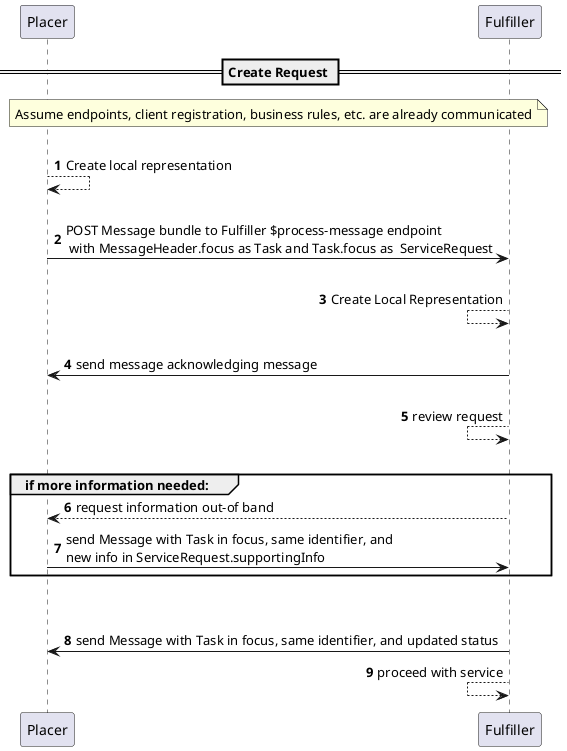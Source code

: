 @startuml
'skinparam svgDimensionStyle false
autonumber

== Create Request ==

note over Placer,Fulfiller
Assume endpoints, client registration, business rules, etc. are already communicated
end note

||20||

Placer --> Placer : Create local representation

||20||
Placer -> Fulfiller : POST Message bundle to Fulfiller $process-message endpoint\n with MessageHeader.focus as Task and Task.focus as  ServiceRequest

||20||
Fulfiller <-- Fulfiller: Create Local Representation

||20||

Fulfiller -> Placer: send message acknowledging message

||20|| 

Fulfiller <-- Fulfiller: review request

||20||

group if more information needed:
    Fulfiller --> Placer: request information out-of band
    Placer -> Fulfiller: send Message with Task in focus, same identifier, and\nnew info in ServiceRequest.supportingInfo
end
||45||

Fulfiller -> Placer: send Message with Task in focus, same identifier, and updated status

Fulfiller <-- Fulfiller: proceed with service

@enduml

